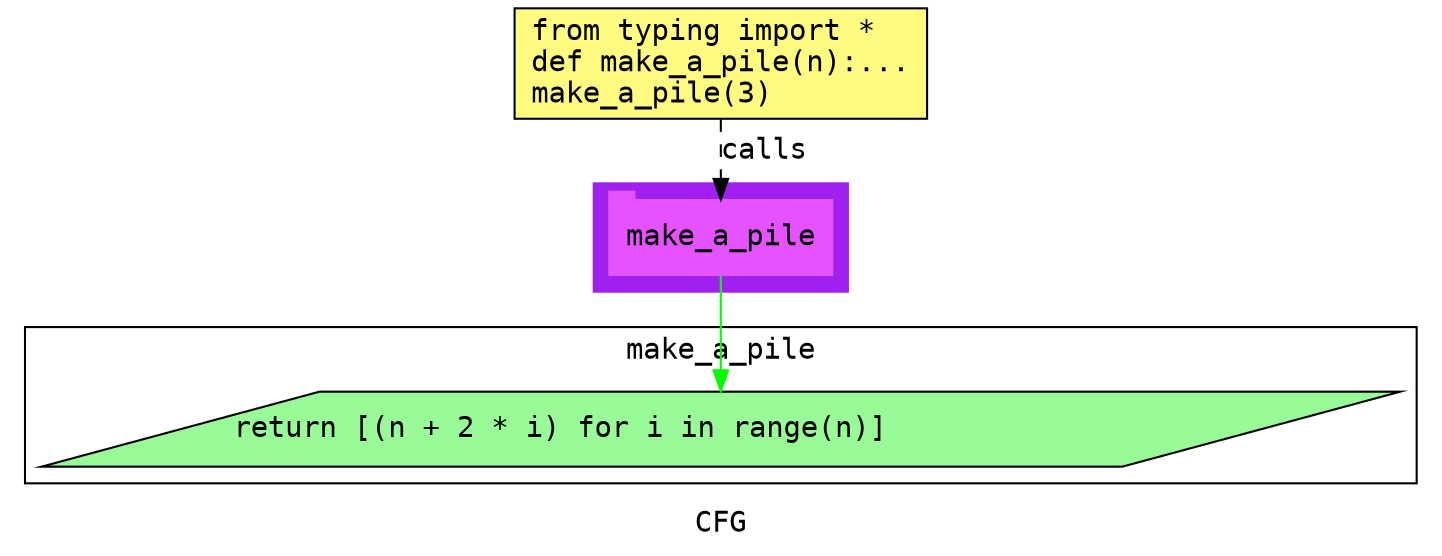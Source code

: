 digraph cluster400CFG {
	graph [bb="0,0,660,259",
		compound=True,
		fontname="DejaVu Sans Mono",
		label=CFG,
		lheight=0.21,
		lp="330,11.5",
		lwidth=0.35,
		pack=False,
		rankdir=TB,
		ranksep=0.02
	];
	node [fontname="DejaVu Sans Mono",
		label="\N"
	];
	edge [fontname="DejaVu Sans Mono"];
	subgraph cluster_1 {
		graph [bb="269,123,391,175",
			color=purple,
			compound=true,
			fontname="DejaVu Sans Mono",
			label="",
			rankdir=TB,
			ranksep=0.02,
			shape=tab,
			style=filled
		];
		node [fontname="DejaVu Sans Mono"];
		edge [fontname="DejaVu Sans Mono"];
		6	[color="#E552FF",
			height=0.5,
			label=make_a_pile,
			linenum="[5]",
			pos="330,149",
			shape=tab,
			style=filled,
			width=1.4861];
	}
	subgraph cluster4make_a_pile {
		graph [bb="8,31,652,106",
			compound=True,
			fontname="DejaVu Sans Mono",
			label=make_a_pile,
			lheight=0.21,
			lp="330,94.5",
			lwidth=1.26,
			pack=False,
			rankdir=TB,
			ranksep=0.02
		];
		node [fontname="DejaVu Sans Mono"];
		edge [fontname="DejaVu Sans Mono"];
		3	[fillcolor="#98fb98",
			height=0.5,
			label="return [(n + 2 * i) for i in range(n)]\l",
			linenum="[3]",
			pos="330,57",
			shape=parallelogram,
			style="filled,solid",
			width=8.7353];
	}
	1	[fillcolor="#FFFB81",
		height=0.73611,
		label="from typing import *\ldef make_a_pile(n):...\lmake_a_pile(3)\l",
		linenum="[1]",
		pos="330,232.5",
		shape=rectangle,
		style="filled,solid",
		width=2.75];
	1 -> 6	[label=calls,
		lp="351,190.5",
		pos="e,330,167.13 330,205.71 330,196.66 330,186.47 330,177.3",
		style=dashed];
	6 -> 3	[color=green,
		pos="e,330,75.3 330,130.65 330,117.82 330,100.11 330,85.381"];
}
